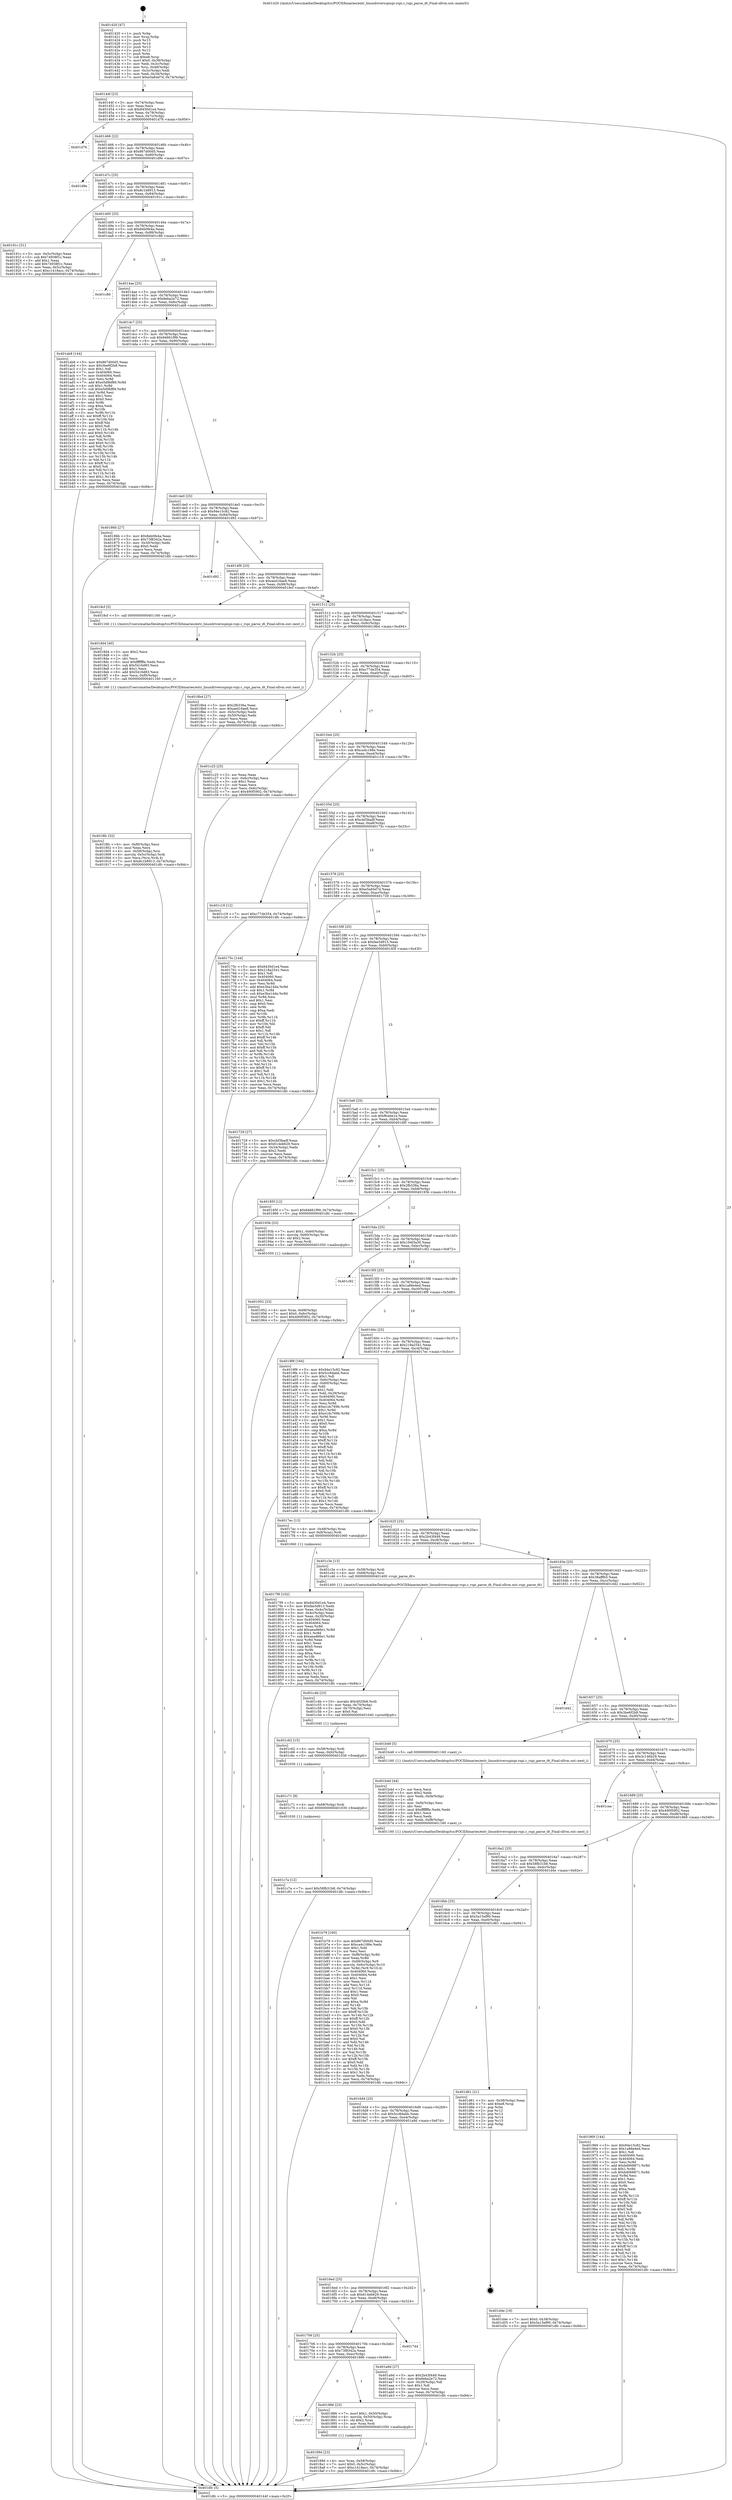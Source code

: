 digraph "0x401420" {
  label = "0x401420 (/mnt/c/Users/mathe/Desktop/tcc/POCII/binaries/extr_linuxdriversspispi-rspi.c_rspi_parse_dt_Final-ollvm.out::main(0))"
  labelloc = "t"
  node[shape=record]

  Entry [label="",width=0.3,height=0.3,shape=circle,fillcolor=black,style=filled]
  "0x40144f" [label="{
     0x40144f [23]\l
     | [instrs]\l
     &nbsp;&nbsp;0x40144f \<+3\>: mov -0x74(%rbp),%eax\l
     &nbsp;&nbsp;0x401452 \<+2\>: mov %eax,%ecx\l
     &nbsp;&nbsp;0x401454 \<+6\>: sub $0x8430d1e4,%ecx\l
     &nbsp;&nbsp;0x40145a \<+3\>: mov %eax,-0x78(%rbp)\l
     &nbsp;&nbsp;0x40145d \<+3\>: mov %ecx,-0x7c(%rbp)\l
     &nbsp;&nbsp;0x401460 \<+6\>: je 0000000000401d76 \<main+0x956\>\l
  }"]
  "0x401d76" [label="{
     0x401d76\l
  }", style=dashed]
  "0x401466" [label="{
     0x401466 [22]\l
     | [instrs]\l
     &nbsp;&nbsp;0x401466 \<+5\>: jmp 000000000040146b \<main+0x4b\>\l
     &nbsp;&nbsp;0x40146b \<+3\>: mov -0x78(%rbp),%eax\l
     &nbsp;&nbsp;0x40146e \<+5\>: sub $0x867d00d5,%eax\l
     &nbsp;&nbsp;0x401473 \<+3\>: mov %eax,-0x80(%rbp)\l
     &nbsp;&nbsp;0x401476 \<+6\>: je 0000000000401d9e \<main+0x97e\>\l
  }"]
  Exit [label="",width=0.3,height=0.3,shape=circle,fillcolor=black,style=filled,peripheries=2]
  "0x401d9e" [label="{
     0x401d9e\l
  }", style=dashed]
  "0x40147c" [label="{
     0x40147c [25]\l
     | [instrs]\l
     &nbsp;&nbsp;0x40147c \<+5\>: jmp 0000000000401481 \<main+0x61\>\l
     &nbsp;&nbsp;0x401481 \<+3\>: mov -0x78(%rbp),%eax\l
     &nbsp;&nbsp;0x401484 \<+5\>: sub $0x8c1b8913,%eax\l
     &nbsp;&nbsp;0x401489 \<+6\>: mov %eax,-0x84(%rbp)\l
     &nbsp;&nbsp;0x40148f \<+6\>: je 000000000040191c \<main+0x4fc\>\l
  }"]
  "0x401c7a" [label="{
     0x401c7a [12]\l
     | [instrs]\l
     &nbsp;&nbsp;0x401c7a \<+7\>: movl $0x58fb31b8,-0x74(%rbp)\l
     &nbsp;&nbsp;0x401c81 \<+5\>: jmp 0000000000401dfc \<main+0x9dc\>\l
  }"]
  "0x40191c" [label="{
     0x40191c [31]\l
     | [instrs]\l
     &nbsp;&nbsp;0x40191c \<+3\>: mov -0x5c(%rbp),%eax\l
     &nbsp;&nbsp;0x40191f \<+5\>: sub $0x74938f1c,%eax\l
     &nbsp;&nbsp;0x401924 \<+3\>: add $0x1,%eax\l
     &nbsp;&nbsp;0x401927 \<+5\>: add $0x74938f1c,%eax\l
     &nbsp;&nbsp;0x40192c \<+3\>: mov %eax,-0x5c(%rbp)\l
     &nbsp;&nbsp;0x40192f \<+7\>: movl $0xc1418acc,-0x74(%rbp)\l
     &nbsp;&nbsp;0x401936 \<+5\>: jmp 0000000000401dfc \<main+0x9dc\>\l
  }"]
  "0x401495" [label="{
     0x401495 [25]\l
     | [instrs]\l
     &nbsp;&nbsp;0x401495 \<+5\>: jmp 000000000040149a \<main+0x7a\>\l
     &nbsp;&nbsp;0x40149a \<+3\>: mov -0x78(%rbp),%eax\l
     &nbsp;&nbsp;0x40149d \<+5\>: sub $0x8eb0fe4a,%eax\l
     &nbsp;&nbsp;0x4014a2 \<+6\>: mov %eax,-0x88(%rbp)\l
     &nbsp;&nbsp;0x4014a8 \<+6\>: je 0000000000401c86 \<main+0x866\>\l
  }"]
  "0x401c71" [label="{
     0x401c71 [9]\l
     | [instrs]\l
     &nbsp;&nbsp;0x401c71 \<+4\>: mov -0x68(%rbp),%rdi\l
     &nbsp;&nbsp;0x401c75 \<+5\>: call 0000000000401030 \<free@plt\>\l
     | [calls]\l
     &nbsp;&nbsp;0x401030 \{1\} (unknown)\l
  }"]
  "0x401c86" [label="{
     0x401c86\l
  }", style=dashed]
  "0x4014ae" [label="{
     0x4014ae [25]\l
     | [instrs]\l
     &nbsp;&nbsp;0x4014ae \<+5\>: jmp 00000000004014b3 \<main+0x93\>\l
     &nbsp;&nbsp;0x4014b3 \<+3\>: mov -0x78(%rbp),%eax\l
     &nbsp;&nbsp;0x4014b6 \<+5\>: sub $0x8eba2e72,%eax\l
     &nbsp;&nbsp;0x4014bb \<+6\>: mov %eax,-0x8c(%rbp)\l
     &nbsp;&nbsp;0x4014c1 \<+6\>: je 0000000000401ab8 \<main+0x698\>\l
  }"]
  "0x401c62" [label="{
     0x401c62 [15]\l
     | [instrs]\l
     &nbsp;&nbsp;0x401c62 \<+4\>: mov -0x58(%rbp),%rdi\l
     &nbsp;&nbsp;0x401c66 \<+6\>: mov %eax,-0xfc(%rbp)\l
     &nbsp;&nbsp;0x401c6c \<+5\>: call 0000000000401030 \<free@plt\>\l
     | [calls]\l
     &nbsp;&nbsp;0x401030 \{1\} (unknown)\l
  }"]
  "0x401ab8" [label="{
     0x401ab8 [144]\l
     | [instrs]\l
     &nbsp;&nbsp;0x401ab8 \<+5\>: mov $0x867d00d5,%eax\l
     &nbsp;&nbsp;0x401abd \<+5\>: mov $0x3be6f2b8,%ecx\l
     &nbsp;&nbsp;0x401ac2 \<+2\>: mov $0x1,%dl\l
     &nbsp;&nbsp;0x401ac4 \<+7\>: mov 0x404060,%esi\l
     &nbsp;&nbsp;0x401acb \<+7\>: mov 0x404064,%edi\l
     &nbsp;&nbsp;0x401ad2 \<+3\>: mov %esi,%r8d\l
     &nbsp;&nbsp;0x401ad5 \<+7\>: add $0xe5d9bf89,%r8d\l
     &nbsp;&nbsp;0x401adc \<+4\>: sub $0x1,%r8d\l
     &nbsp;&nbsp;0x401ae0 \<+7\>: sub $0xe5d9bf89,%r8d\l
     &nbsp;&nbsp;0x401ae7 \<+4\>: imul %r8d,%esi\l
     &nbsp;&nbsp;0x401aeb \<+3\>: and $0x1,%esi\l
     &nbsp;&nbsp;0x401aee \<+3\>: cmp $0x0,%esi\l
     &nbsp;&nbsp;0x401af1 \<+4\>: sete %r9b\l
     &nbsp;&nbsp;0x401af5 \<+3\>: cmp $0xa,%edi\l
     &nbsp;&nbsp;0x401af8 \<+4\>: setl %r10b\l
     &nbsp;&nbsp;0x401afc \<+3\>: mov %r9b,%r11b\l
     &nbsp;&nbsp;0x401aff \<+4\>: xor $0xff,%r11b\l
     &nbsp;&nbsp;0x401b03 \<+3\>: mov %r10b,%bl\l
     &nbsp;&nbsp;0x401b06 \<+3\>: xor $0xff,%bl\l
     &nbsp;&nbsp;0x401b09 \<+3\>: xor $0x0,%dl\l
     &nbsp;&nbsp;0x401b0c \<+3\>: mov %r11b,%r14b\l
     &nbsp;&nbsp;0x401b0f \<+4\>: and $0x0,%r14b\l
     &nbsp;&nbsp;0x401b13 \<+3\>: and %dl,%r9b\l
     &nbsp;&nbsp;0x401b16 \<+3\>: mov %bl,%r15b\l
     &nbsp;&nbsp;0x401b19 \<+4\>: and $0x0,%r15b\l
     &nbsp;&nbsp;0x401b1d \<+3\>: and %dl,%r10b\l
     &nbsp;&nbsp;0x401b20 \<+3\>: or %r9b,%r14b\l
     &nbsp;&nbsp;0x401b23 \<+3\>: or %r10b,%r15b\l
     &nbsp;&nbsp;0x401b26 \<+3\>: xor %r15b,%r14b\l
     &nbsp;&nbsp;0x401b29 \<+3\>: or %bl,%r11b\l
     &nbsp;&nbsp;0x401b2c \<+4\>: xor $0xff,%r11b\l
     &nbsp;&nbsp;0x401b30 \<+3\>: or $0x0,%dl\l
     &nbsp;&nbsp;0x401b33 \<+3\>: and %dl,%r11b\l
     &nbsp;&nbsp;0x401b36 \<+3\>: or %r11b,%r14b\l
     &nbsp;&nbsp;0x401b39 \<+4\>: test $0x1,%r14b\l
     &nbsp;&nbsp;0x401b3d \<+3\>: cmovne %ecx,%eax\l
     &nbsp;&nbsp;0x401b40 \<+3\>: mov %eax,-0x74(%rbp)\l
     &nbsp;&nbsp;0x401b43 \<+5\>: jmp 0000000000401dfc \<main+0x9dc\>\l
  }"]
  "0x4014c7" [label="{
     0x4014c7 [25]\l
     | [instrs]\l
     &nbsp;&nbsp;0x4014c7 \<+5\>: jmp 00000000004014cc \<main+0xac\>\l
     &nbsp;&nbsp;0x4014cc \<+3\>: mov -0x78(%rbp),%eax\l
     &nbsp;&nbsp;0x4014cf \<+5\>: sub $0x94661f99,%eax\l
     &nbsp;&nbsp;0x4014d4 \<+6\>: mov %eax,-0x90(%rbp)\l
     &nbsp;&nbsp;0x4014da \<+6\>: je 000000000040186b \<main+0x44b\>\l
  }"]
  "0x401c4b" [label="{
     0x401c4b [23]\l
     | [instrs]\l
     &nbsp;&nbsp;0x401c4b \<+10\>: movabs $0x4020b6,%rdi\l
     &nbsp;&nbsp;0x401c55 \<+3\>: mov %eax,-0x70(%rbp)\l
     &nbsp;&nbsp;0x401c58 \<+3\>: mov -0x70(%rbp),%esi\l
     &nbsp;&nbsp;0x401c5b \<+2\>: mov $0x0,%al\l
     &nbsp;&nbsp;0x401c5d \<+5\>: call 0000000000401040 \<printf@plt\>\l
     | [calls]\l
     &nbsp;&nbsp;0x401040 \{1\} (unknown)\l
  }"]
  "0x40186b" [label="{
     0x40186b [27]\l
     | [instrs]\l
     &nbsp;&nbsp;0x40186b \<+5\>: mov $0x8eb0fe4a,%eax\l
     &nbsp;&nbsp;0x401870 \<+5\>: mov $0x73f8342a,%ecx\l
     &nbsp;&nbsp;0x401875 \<+3\>: mov -0x30(%rbp),%edx\l
     &nbsp;&nbsp;0x401878 \<+3\>: cmp $0x0,%edx\l
     &nbsp;&nbsp;0x40187b \<+3\>: cmove %ecx,%eax\l
     &nbsp;&nbsp;0x40187e \<+3\>: mov %eax,-0x74(%rbp)\l
     &nbsp;&nbsp;0x401881 \<+5\>: jmp 0000000000401dfc \<main+0x9dc\>\l
  }"]
  "0x4014e0" [label="{
     0x4014e0 [25]\l
     | [instrs]\l
     &nbsp;&nbsp;0x4014e0 \<+5\>: jmp 00000000004014e5 \<main+0xc5\>\l
     &nbsp;&nbsp;0x4014e5 \<+3\>: mov -0x78(%rbp),%eax\l
     &nbsp;&nbsp;0x4014e8 \<+5\>: sub $0x94e15c82,%eax\l
     &nbsp;&nbsp;0x4014ed \<+6\>: mov %eax,-0x94(%rbp)\l
     &nbsp;&nbsp;0x4014f3 \<+6\>: je 0000000000401d92 \<main+0x972\>\l
  }"]
  "0x401b79" [label="{
     0x401b79 [160]\l
     | [instrs]\l
     &nbsp;&nbsp;0x401b79 \<+5\>: mov $0x867d00d5,%ecx\l
     &nbsp;&nbsp;0x401b7e \<+5\>: mov $0xca4c188e,%edx\l
     &nbsp;&nbsp;0x401b83 \<+3\>: mov $0x1,%dil\l
     &nbsp;&nbsp;0x401b86 \<+2\>: xor %esi,%esi\l
     &nbsp;&nbsp;0x401b88 \<+7\>: mov -0xf8(%rbp),%r8d\l
     &nbsp;&nbsp;0x401b8f \<+4\>: imul %eax,%r8d\l
     &nbsp;&nbsp;0x401b93 \<+4\>: mov -0x68(%rbp),%r9\l
     &nbsp;&nbsp;0x401b97 \<+4\>: movslq -0x6c(%rbp),%r10\l
     &nbsp;&nbsp;0x401b9b \<+4\>: mov %r8d,(%r9,%r10,4)\l
     &nbsp;&nbsp;0x401b9f \<+7\>: mov 0x404060,%eax\l
     &nbsp;&nbsp;0x401ba6 \<+8\>: mov 0x404064,%r8d\l
     &nbsp;&nbsp;0x401bae \<+3\>: sub $0x1,%esi\l
     &nbsp;&nbsp;0x401bb1 \<+3\>: mov %eax,%r11d\l
     &nbsp;&nbsp;0x401bb4 \<+3\>: add %esi,%r11d\l
     &nbsp;&nbsp;0x401bb7 \<+4\>: imul %r11d,%eax\l
     &nbsp;&nbsp;0x401bbb \<+3\>: and $0x1,%eax\l
     &nbsp;&nbsp;0x401bbe \<+3\>: cmp $0x0,%eax\l
     &nbsp;&nbsp;0x401bc1 \<+3\>: sete %bl\l
     &nbsp;&nbsp;0x401bc4 \<+4\>: cmp $0xa,%r8d\l
     &nbsp;&nbsp;0x401bc8 \<+4\>: setl %r14b\l
     &nbsp;&nbsp;0x401bcc \<+3\>: mov %bl,%r15b\l
     &nbsp;&nbsp;0x401bcf \<+4\>: xor $0xff,%r15b\l
     &nbsp;&nbsp;0x401bd3 \<+3\>: mov %r14b,%r12b\l
     &nbsp;&nbsp;0x401bd6 \<+4\>: xor $0xff,%r12b\l
     &nbsp;&nbsp;0x401bda \<+4\>: xor $0x0,%dil\l
     &nbsp;&nbsp;0x401bde \<+3\>: mov %r15b,%r13b\l
     &nbsp;&nbsp;0x401be1 \<+4\>: and $0x0,%r13b\l
     &nbsp;&nbsp;0x401be5 \<+3\>: and %dil,%bl\l
     &nbsp;&nbsp;0x401be8 \<+3\>: mov %r12b,%al\l
     &nbsp;&nbsp;0x401beb \<+2\>: and $0x0,%al\l
     &nbsp;&nbsp;0x401bed \<+3\>: and %dil,%r14b\l
     &nbsp;&nbsp;0x401bf0 \<+3\>: or %bl,%r13b\l
     &nbsp;&nbsp;0x401bf3 \<+3\>: or %r14b,%al\l
     &nbsp;&nbsp;0x401bf6 \<+3\>: xor %al,%r13b\l
     &nbsp;&nbsp;0x401bf9 \<+3\>: or %r12b,%r15b\l
     &nbsp;&nbsp;0x401bfc \<+4\>: xor $0xff,%r15b\l
     &nbsp;&nbsp;0x401c00 \<+4\>: or $0x0,%dil\l
     &nbsp;&nbsp;0x401c04 \<+3\>: and %dil,%r15b\l
     &nbsp;&nbsp;0x401c07 \<+3\>: or %r15b,%r13b\l
     &nbsp;&nbsp;0x401c0a \<+4\>: test $0x1,%r13b\l
     &nbsp;&nbsp;0x401c0e \<+3\>: cmovne %edx,%ecx\l
     &nbsp;&nbsp;0x401c11 \<+3\>: mov %ecx,-0x74(%rbp)\l
     &nbsp;&nbsp;0x401c14 \<+5\>: jmp 0000000000401dfc \<main+0x9dc\>\l
  }"]
  "0x401d92" [label="{
     0x401d92\l
  }", style=dashed]
  "0x4014f9" [label="{
     0x4014f9 [25]\l
     | [instrs]\l
     &nbsp;&nbsp;0x4014f9 \<+5\>: jmp 00000000004014fe \<main+0xde\>\l
     &nbsp;&nbsp;0x4014fe \<+3\>: mov -0x78(%rbp),%eax\l
     &nbsp;&nbsp;0x401501 \<+5\>: sub $0xaed16ae8,%eax\l
     &nbsp;&nbsp;0x401506 \<+6\>: mov %eax,-0x98(%rbp)\l
     &nbsp;&nbsp;0x40150c \<+6\>: je 00000000004018cf \<main+0x4af\>\l
  }"]
  "0x401b4d" [label="{
     0x401b4d [44]\l
     | [instrs]\l
     &nbsp;&nbsp;0x401b4d \<+2\>: xor %ecx,%ecx\l
     &nbsp;&nbsp;0x401b4f \<+5\>: mov $0x2,%edx\l
     &nbsp;&nbsp;0x401b54 \<+6\>: mov %edx,-0xf4(%rbp)\l
     &nbsp;&nbsp;0x401b5a \<+1\>: cltd\l
     &nbsp;&nbsp;0x401b5b \<+6\>: mov -0xf4(%rbp),%esi\l
     &nbsp;&nbsp;0x401b61 \<+2\>: idiv %esi\l
     &nbsp;&nbsp;0x401b63 \<+6\>: imul $0xfffffffe,%edx,%edx\l
     &nbsp;&nbsp;0x401b69 \<+3\>: sub $0x1,%ecx\l
     &nbsp;&nbsp;0x401b6c \<+2\>: sub %ecx,%edx\l
     &nbsp;&nbsp;0x401b6e \<+6\>: mov %edx,-0xf8(%rbp)\l
     &nbsp;&nbsp;0x401b74 \<+5\>: call 0000000000401160 \<next_i\>\l
     | [calls]\l
     &nbsp;&nbsp;0x401160 \{1\} (/mnt/c/Users/mathe/Desktop/tcc/POCII/binaries/extr_linuxdriversspispi-rspi.c_rspi_parse_dt_Final-ollvm.out::next_i)\l
  }"]
  "0x4018cf" [label="{
     0x4018cf [5]\l
     | [instrs]\l
     &nbsp;&nbsp;0x4018cf \<+5\>: call 0000000000401160 \<next_i\>\l
     | [calls]\l
     &nbsp;&nbsp;0x401160 \{1\} (/mnt/c/Users/mathe/Desktop/tcc/POCII/binaries/extr_linuxdriversspispi-rspi.c_rspi_parse_dt_Final-ollvm.out::next_i)\l
  }"]
  "0x401512" [label="{
     0x401512 [25]\l
     | [instrs]\l
     &nbsp;&nbsp;0x401512 \<+5\>: jmp 0000000000401517 \<main+0xf7\>\l
     &nbsp;&nbsp;0x401517 \<+3\>: mov -0x78(%rbp),%eax\l
     &nbsp;&nbsp;0x40151a \<+5\>: sub $0xc1418acc,%eax\l
     &nbsp;&nbsp;0x40151f \<+6\>: mov %eax,-0x9c(%rbp)\l
     &nbsp;&nbsp;0x401525 \<+6\>: je 00000000004018b4 \<main+0x494\>\l
  }"]
  "0x401952" [label="{
     0x401952 [23]\l
     | [instrs]\l
     &nbsp;&nbsp;0x401952 \<+4\>: mov %rax,-0x68(%rbp)\l
     &nbsp;&nbsp;0x401956 \<+7\>: movl $0x0,-0x6c(%rbp)\l
     &nbsp;&nbsp;0x40195d \<+7\>: movl $0x490f5902,-0x74(%rbp)\l
     &nbsp;&nbsp;0x401964 \<+5\>: jmp 0000000000401dfc \<main+0x9dc\>\l
  }"]
  "0x4018b4" [label="{
     0x4018b4 [27]\l
     | [instrs]\l
     &nbsp;&nbsp;0x4018b4 \<+5\>: mov $0x2fb336a,%eax\l
     &nbsp;&nbsp;0x4018b9 \<+5\>: mov $0xaed16ae8,%ecx\l
     &nbsp;&nbsp;0x4018be \<+3\>: mov -0x5c(%rbp),%edx\l
     &nbsp;&nbsp;0x4018c1 \<+3\>: cmp -0x50(%rbp),%edx\l
     &nbsp;&nbsp;0x4018c4 \<+3\>: cmovl %ecx,%eax\l
     &nbsp;&nbsp;0x4018c7 \<+3\>: mov %eax,-0x74(%rbp)\l
     &nbsp;&nbsp;0x4018ca \<+5\>: jmp 0000000000401dfc \<main+0x9dc\>\l
  }"]
  "0x40152b" [label="{
     0x40152b [25]\l
     | [instrs]\l
     &nbsp;&nbsp;0x40152b \<+5\>: jmp 0000000000401530 \<main+0x110\>\l
     &nbsp;&nbsp;0x401530 \<+3\>: mov -0x78(%rbp),%eax\l
     &nbsp;&nbsp;0x401533 \<+5\>: sub $0xc77de354,%eax\l
     &nbsp;&nbsp;0x401538 \<+6\>: mov %eax,-0xa0(%rbp)\l
     &nbsp;&nbsp;0x40153e \<+6\>: je 0000000000401c25 \<main+0x805\>\l
  }"]
  "0x4018fc" [label="{
     0x4018fc [32]\l
     | [instrs]\l
     &nbsp;&nbsp;0x4018fc \<+6\>: mov -0xf0(%rbp),%ecx\l
     &nbsp;&nbsp;0x401902 \<+3\>: imul %eax,%ecx\l
     &nbsp;&nbsp;0x401905 \<+4\>: mov -0x58(%rbp),%rsi\l
     &nbsp;&nbsp;0x401909 \<+4\>: movslq -0x5c(%rbp),%rdi\l
     &nbsp;&nbsp;0x40190d \<+3\>: mov %ecx,(%rsi,%rdi,4)\l
     &nbsp;&nbsp;0x401910 \<+7\>: movl $0x8c1b8913,-0x74(%rbp)\l
     &nbsp;&nbsp;0x401917 \<+5\>: jmp 0000000000401dfc \<main+0x9dc\>\l
  }"]
  "0x401c25" [label="{
     0x401c25 [25]\l
     | [instrs]\l
     &nbsp;&nbsp;0x401c25 \<+2\>: xor %eax,%eax\l
     &nbsp;&nbsp;0x401c27 \<+3\>: mov -0x6c(%rbp),%ecx\l
     &nbsp;&nbsp;0x401c2a \<+3\>: sub $0x1,%eax\l
     &nbsp;&nbsp;0x401c2d \<+2\>: sub %eax,%ecx\l
     &nbsp;&nbsp;0x401c2f \<+3\>: mov %ecx,-0x6c(%rbp)\l
     &nbsp;&nbsp;0x401c32 \<+7\>: movl $0x490f5902,-0x74(%rbp)\l
     &nbsp;&nbsp;0x401c39 \<+5\>: jmp 0000000000401dfc \<main+0x9dc\>\l
  }"]
  "0x401544" [label="{
     0x401544 [25]\l
     | [instrs]\l
     &nbsp;&nbsp;0x401544 \<+5\>: jmp 0000000000401549 \<main+0x129\>\l
     &nbsp;&nbsp;0x401549 \<+3\>: mov -0x78(%rbp),%eax\l
     &nbsp;&nbsp;0x40154c \<+5\>: sub $0xca4c188e,%eax\l
     &nbsp;&nbsp;0x401551 \<+6\>: mov %eax,-0xa4(%rbp)\l
     &nbsp;&nbsp;0x401557 \<+6\>: je 0000000000401c19 \<main+0x7f9\>\l
  }"]
  "0x4018d4" [label="{
     0x4018d4 [40]\l
     | [instrs]\l
     &nbsp;&nbsp;0x4018d4 \<+5\>: mov $0x2,%ecx\l
     &nbsp;&nbsp;0x4018d9 \<+1\>: cltd\l
     &nbsp;&nbsp;0x4018da \<+2\>: idiv %ecx\l
     &nbsp;&nbsp;0x4018dc \<+6\>: imul $0xfffffffe,%edx,%ecx\l
     &nbsp;&nbsp;0x4018e2 \<+6\>: sub $0x5416d83,%ecx\l
     &nbsp;&nbsp;0x4018e8 \<+3\>: add $0x1,%ecx\l
     &nbsp;&nbsp;0x4018eb \<+6\>: add $0x5416d83,%ecx\l
     &nbsp;&nbsp;0x4018f1 \<+6\>: mov %ecx,-0xf0(%rbp)\l
     &nbsp;&nbsp;0x4018f7 \<+5\>: call 0000000000401160 \<next_i\>\l
     | [calls]\l
     &nbsp;&nbsp;0x401160 \{1\} (/mnt/c/Users/mathe/Desktop/tcc/POCII/binaries/extr_linuxdriversspispi-rspi.c_rspi_parse_dt_Final-ollvm.out::next_i)\l
  }"]
  "0x401c19" [label="{
     0x401c19 [12]\l
     | [instrs]\l
     &nbsp;&nbsp;0x401c19 \<+7\>: movl $0xc77de354,-0x74(%rbp)\l
     &nbsp;&nbsp;0x401c20 \<+5\>: jmp 0000000000401dfc \<main+0x9dc\>\l
  }"]
  "0x40155d" [label="{
     0x40155d [25]\l
     | [instrs]\l
     &nbsp;&nbsp;0x40155d \<+5\>: jmp 0000000000401562 \<main+0x142\>\l
     &nbsp;&nbsp;0x401562 \<+3\>: mov -0x78(%rbp),%eax\l
     &nbsp;&nbsp;0x401565 \<+5\>: sub $0xcbf3badf,%eax\l
     &nbsp;&nbsp;0x40156a \<+6\>: mov %eax,-0xa8(%rbp)\l
     &nbsp;&nbsp;0x401570 \<+6\>: je 000000000040175c \<main+0x33c\>\l
  }"]
  "0x40189d" [label="{
     0x40189d [23]\l
     | [instrs]\l
     &nbsp;&nbsp;0x40189d \<+4\>: mov %rax,-0x58(%rbp)\l
     &nbsp;&nbsp;0x4018a1 \<+7\>: movl $0x0,-0x5c(%rbp)\l
     &nbsp;&nbsp;0x4018a8 \<+7\>: movl $0xc1418acc,-0x74(%rbp)\l
     &nbsp;&nbsp;0x4018af \<+5\>: jmp 0000000000401dfc \<main+0x9dc\>\l
  }"]
  "0x40175c" [label="{
     0x40175c [144]\l
     | [instrs]\l
     &nbsp;&nbsp;0x40175c \<+5\>: mov $0x8430d1e4,%eax\l
     &nbsp;&nbsp;0x401761 \<+5\>: mov $0x218a2541,%ecx\l
     &nbsp;&nbsp;0x401766 \<+2\>: mov $0x1,%dl\l
     &nbsp;&nbsp;0x401768 \<+7\>: mov 0x404060,%esi\l
     &nbsp;&nbsp;0x40176f \<+7\>: mov 0x404064,%edi\l
     &nbsp;&nbsp;0x401776 \<+3\>: mov %esi,%r8d\l
     &nbsp;&nbsp;0x401779 \<+7\>: add $0xe3ba14da,%r8d\l
     &nbsp;&nbsp;0x401780 \<+4\>: sub $0x1,%r8d\l
     &nbsp;&nbsp;0x401784 \<+7\>: sub $0xe3ba14da,%r8d\l
     &nbsp;&nbsp;0x40178b \<+4\>: imul %r8d,%esi\l
     &nbsp;&nbsp;0x40178f \<+3\>: and $0x1,%esi\l
     &nbsp;&nbsp;0x401792 \<+3\>: cmp $0x0,%esi\l
     &nbsp;&nbsp;0x401795 \<+4\>: sete %r9b\l
     &nbsp;&nbsp;0x401799 \<+3\>: cmp $0xa,%edi\l
     &nbsp;&nbsp;0x40179c \<+4\>: setl %r10b\l
     &nbsp;&nbsp;0x4017a0 \<+3\>: mov %r9b,%r11b\l
     &nbsp;&nbsp;0x4017a3 \<+4\>: xor $0xff,%r11b\l
     &nbsp;&nbsp;0x4017a7 \<+3\>: mov %r10b,%bl\l
     &nbsp;&nbsp;0x4017aa \<+3\>: xor $0xff,%bl\l
     &nbsp;&nbsp;0x4017ad \<+3\>: xor $0x1,%dl\l
     &nbsp;&nbsp;0x4017b0 \<+3\>: mov %r11b,%r14b\l
     &nbsp;&nbsp;0x4017b3 \<+4\>: and $0xff,%r14b\l
     &nbsp;&nbsp;0x4017b7 \<+3\>: and %dl,%r9b\l
     &nbsp;&nbsp;0x4017ba \<+3\>: mov %bl,%r15b\l
     &nbsp;&nbsp;0x4017bd \<+4\>: and $0xff,%r15b\l
     &nbsp;&nbsp;0x4017c1 \<+3\>: and %dl,%r10b\l
     &nbsp;&nbsp;0x4017c4 \<+3\>: or %r9b,%r14b\l
     &nbsp;&nbsp;0x4017c7 \<+3\>: or %r10b,%r15b\l
     &nbsp;&nbsp;0x4017ca \<+3\>: xor %r15b,%r14b\l
     &nbsp;&nbsp;0x4017cd \<+3\>: or %bl,%r11b\l
     &nbsp;&nbsp;0x4017d0 \<+4\>: xor $0xff,%r11b\l
     &nbsp;&nbsp;0x4017d4 \<+3\>: or $0x1,%dl\l
     &nbsp;&nbsp;0x4017d7 \<+3\>: and %dl,%r11b\l
     &nbsp;&nbsp;0x4017da \<+3\>: or %r11b,%r14b\l
     &nbsp;&nbsp;0x4017dd \<+4\>: test $0x1,%r14b\l
     &nbsp;&nbsp;0x4017e1 \<+3\>: cmovne %ecx,%eax\l
     &nbsp;&nbsp;0x4017e4 \<+3\>: mov %eax,-0x74(%rbp)\l
     &nbsp;&nbsp;0x4017e7 \<+5\>: jmp 0000000000401dfc \<main+0x9dc\>\l
  }"]
  "0x401576" [label="{
     0x401576 [25]\l
     | [instrs]\l
     &nbsp;&nbsp;0x401576 \<+5\>: jmp 000000000040157b \<main+0x15b\>\l
     &nbsp;&nbsp;0x40157b \<+3\>: mov -0x78(%rbp),%eax\l
     &nbsp;&nbsp;0x40157e \<+5\>: sub $0xe5a84d7d,%eax\l
     &nbsp;&nbsp;0x401583 \<+6\>: mov %eax,-0xac(%rbp)\l
     &nbsp;&nbsp;0x401589 \<+6\>: je 0000000000401729 \<main+0x309\>\l
  }"]
  "0x40171f" [label="{
     0x40171f\l
  }", style=dashed]
  "0x401729" [label="{
     0x401729 [27]\l
     | [instrs]\l
     &nbsp;&nbsp;0x401729 \<+5\>: mov $0xcbf3badf,%eax\l
     &nbsp;&nbsp;0x40172e \<+5\>: mov $0x614eb629,%ecx\l
     &nbsp;&nbsp;0x401733 \<+3\>: mov -0x34(%rbp),%edx\l
     &nbsp;&nbsp;0x401736 \<+3\>: cmp $0x2,%edx\l
     &nbsp;&nbsp;0x401739 \<+3\>: cmovne %ecx,%eax\l
     &nbsp;&nbsp;0x40173c \<+3\>: mov %eax,-0x74(%rbp)\l
     &nbsp;&nbsp;0x40173f \<+5\>: jmp 0000000000401dfc \<main+0x9dc\>\l
  }"]
  "0x40158f" [label="{
     0x40158f [25]\l
     | [instrs]\l
     &nbsp;&nbsp;0x40158f \<+5\>: jmp 0000000000401594 \<main+0x174\>\l
     &nbsp;&nbsp;0x401594 \<+3\>: mov -0x78(%rbp),%eax\l
     &nbsp;&nbsp;0x401597 \<+5\>: sub $0xfae3d913,%eax\l
     &nbsp;&nbsp;0x40159c \<+6\>: mov %eax,-0xb0(%rbp)\l
     &nbsp;&nbsp;0x4015a2 \<+6\>: je 000000000040185f \<main+0x43f\>\l
  }"]
  "0x401dfc" [label="{
     0x401dfc [5]\l
     | [instrs]\l
     &nbsp;&nbsp;0x401dfc \<+5\>: jmp 000000000040144f \<main+0x2f\>\l
  }"]
  "0x401420" [label="{
     0x401420 [47]\l
     | [instrs]\l
     &nbsp;&nbsp;0x401420 \<+1\>: push %rbp\l
     &nbsp;&nbsp;0x401421 \<+3\>: mov %rsp,%rbp\l
     &nbsp;&nbsp;0x401424 \<+2\>: push %r15\l
     &nbsp;&nbsp;0x401426 \<+2\>: push %r14\l
     &nbsp;&nbsp;0x401428 \<+2\>: push %r13\l
     &nbsp;&nbsp;0x40142a \<+2\>: push %r12\l
     &nbsp;&nbsp;0x40142c \<+1\>: push %rbx\l
     &nbsp;&nbsp;0x40142d \<+7\>: sub $0xe8,%rsp\l
     &nbsp;&nbsp;0x401434 \<+7\>: movl $0x0,-0x38(%rbp)\l
     &nbsp;&nbsp;0x40143b \<+3\>: mov %edi,-0x3c(%rbp)\l
     &nbsp;&nbsp;0x40143e \<+4\>: mov %rsi,-0x48(%rbp)\l
     &nbsp;&nbsp;0x401442 \<+3\>: mov -0x3c(%rbp),%edi\l
     &nbsp;&nbsp;0x401445 \<+3\>: mov %edi,-0x34(%rbp)\l
     &nbsp;&nbsp;0x401448 \<+7\>: movl $0xe5a84d7d,-0x74(%rbp)\l
  }"]
  "0x401886" [label="{
     0x401886 [23]\l
     | [instrs]\l
     &nbsp;&nbsp;0x401886 \<+7\>: movl $0x1,-0x50(%rbp)\l
     &nbsp;&nbsp;0x40188d \<+4\>: movslq -0x50(%rbp),%rax\l
     &nbsp;&nbsp;0x401891 \<+4\>: shl $0x2,%rax\l
     &nbsp;&nbsp;0x401895 \<+3\>: mov %rax,%rdi\l
     &nbsp;&nbsp;0x401898 \<+5\>: call 0000000000401050 \<malloc@plt\>\l
     | [calls]\l
     &nbsp;&nbsp;0x401050 \{1\} (unknown)\l
  }"]
  "0x40185f" [label="{
     0x40185f [12]\l
     | [instrs]\l
     &nbsp;&nbsp;0x40185f \<+7\>: movl $0x94661f99,-0x74(%rbp)\l
     &nbsp;&nbsp;0x401866 \<+5\>: jmp 0000000000401dfc \<main+0x9dc\>\l
  }"]
  "0x4015a8" [label="{
     0x4015a8 [25]\l
     | [instrs]\l
     &nbsp;&nbsp;0x4015a8 \<+5\>: jmp 00000000004015ad \<main+0x18d\>\l
     &nbsp;&nbsp;0x4015ad \<+3\>: mov -0x78(%rbp),%eax\l
     &nbsp;&nbsp;0x4015b0 \<+5\>: sub $0xffcebe1e,%eax\l
     &nbsp;&nbsp;0x4015b5 \<+6\>: mov %eax,-0xb4(%rbp)\l
     &nbsp;&nbsp;0x4015bb \<+6\>: je 0000000000401df0 \<main+0x9d0\>\l
  }"]
  "0x401706" [label="{
     0x401706 [25]\l
     | [instrs]\l
     &nbsp;&nbsp;0x401706 \<+5\>: jmp 000000000040170b \<main+0x2eb\>\l
     &nbsp;&nbsp;0x40170b \<+3\>: mov -0x78(%rbp),%eax\l
     &nbsp;&nbsp;0x40170e \<+5\>: sub $0x73f8342a,%eax\l
     &nbsp;&nbsp;0x401713 \<+6\>: mov %eax,-0xec(%rbp)\l
     &nbsp;&nbsp;0x401719 \<+6\>: je 0000000000401886 \<main+0x466\>\l
  }"]
  "0x401df0" [label="{
     0x401df0\l
  }", style=dashed]
  "0x4015c1" [label="{
     0x4015c1 [25]\l
     | [instrs]\l
     &nbsp;&nbsp;0x4015c1 \<+5\>: jmp 00000000004015c6 \<main+0x1a6\>\l
     &nbsp;&nbsp;0x4015c6 \<+3\>: mov -0x78(%rbp),%eax\l
     &nbsp;&nbsp;0x4015c9 \<+5\>: sub $0x2fb336a,%eax\l
     &nbsp;&nbsp;0x4015ce \<+6\>: mov %eax,-0xb8(%rbp)\l
     &nbsp;&nbsp;0x4015d4 \<+6\>: je 000000000040193b \<main+0x51b\>\l
  }"]
  "0x401744" [label="{
     0x401744\l
  }", style=dashed]
  "0x40193b" [label="{
     0x40193b [23]\l
     | [instrs]\l
     &nbsp;&nbsp;0x40193b \<+7\>: movl $0x1,-0x60(%rbp)\l
     &nbsp;&nbsp;0x401942 \<+4\>: movslq -0x60(%rbp),%rax\l
     &nbsp;&nbsp;0x401946 \<+4\>: shl $0x2,%rax\l
     &nbsp;&nbsp;0x40194a \<+3\>: mov %rax,%rdi\l
     &nbsp;&nbsp;0x40194d \<+5\>: call 0000000000401050 \<malloc@plt\>\l
     | [calls]\l
     &nbsp;&nbsp;0x401050 \{1\} (unknown)\l
  }"]
  "0x4015da" [label="{
     0x4015da [25]\l
     | [instrs]\l
     &nbsp;&nbsp;0x4015da \<+5\>: jmp 00000000004015df \<main+0x1bf\>\l
     &nbsp;&nbsp;0x4015df \<+3\>: mov -0x78(%rbp),%eax\l
     &nbsp;&nbsp;0x4015e2 \<+5\>: sub $0x194f3a30,%eax\l
     &nbsp;&nbsp;0x4015e7 \<+6\>: mov %eax,-0xbc(%rbp)\l
     &nbsp;&nbsp;0x4015ed \<+6\>: je 0000000000401c92 \<main+0x872\>\l
  }"]
  "0x4016ed" [label="{
     0x4016ed [25]\l
     | [instrs]\l
     &nbsp;&nbsp;0x4016ed \<+5\>: jmp 00000000004016f2 \<main+0x2d2\>\l
     &nbsp;&nbsp;0x4016f2 \<+3\>: mov -0x78(%rbp),%eax\l
     &nbsp;&nbsp;0x4016f5 \<+5\>: sub $0x614eb629,%eax\l
     &nbsp;&nbsp;0x4016fa \<+6\>: mov %eax,-0xe8(%rbp)\l
     &nbsp;&nbsp;0x401700 \<+6\>: je 0000000000401744 \<main+0x324\>\l
  }"]
  "0x401c92" [label="{
     0x401c92\l
  }", style=dashed]
  "0x4015f3" [label="{
     0x4015f3 [25]\l
     | [instrs]\l
     &nbsp;&nbsp;0x4015f3 \<+5\>: jmp 00000000004015f8 \<main+0x1d8\>\l
     &nbsp;&nbsp;0x4015f8 \<+3\>: mov -0x78(%rbp),%eax\l
     &nbsp;&nbsp;0x4015fb \<+5\>: sub $0x1a86e4ed,%eax\l
     &nbsp;&nbsp;0x401600 \<+6\>: mov %eax,-0xc0(%rbp)\l
     &nbsp;&nbsp;0x401606 \<+6\>: je 00000000004019f9 \<main+0x5d9\>\l
  }"]
  "0x401a9d" [label="{
     0x401a9d [27]\l
     | [instrs]\l
     &nbsp;&nbsp;0x401a9d \<+5\>: mov $0x2b43f449,%eax\l
     &nbsp;&nbsp;0x401aa2 \<+5\>: mov $0x8eba2e72,%ecx\l
     &nbsp;&nbsp;0x401aa7 \<+3\>: mov -0x29(%rbp),%dl\l
     &nbsp;&nbsp;0x401aaa \<+3\>: test $0x1,%dl\l
     &nbsp;&nbsp;0x401aad \<+3\>: cmovne %ecx,%eax\l
     &nbsp;&nbsp;0x401ab0 \<+3\>: mov %eax,-0x74(%rbp)\l
     &nbsp;&nbsp;0x401ab3 \<+5\>: jmp 0000000000401dfc \<main+0x9dc\>\l
  }"]
  "0x4019f9" [label="{
     0x4019f9 [164]\l
     | [instrs]\l
     &nbsp;&nbsp;0x4019f9 \<+5\>: mov $0x94e15c82,%eax\l
     &nbsp;&nbsp;0x4019fe \<+5\>: mov $0x5cc8dabb,%ecx\l
     &nbsp;&nbsp;0x401a03 \<+2\>: mov $0x1,%dl\l
     &nbsp;&nbsp;0x401a05 \<+3\>: mov -0x6c(%rbp),%esi\l
     &nbsp;&nbsp;0x401a08 \<+3\>: cmp -0x60(%rbp),%esi\l
     &nbsp;&nbsp;0x401a0b \<+4\>: setl %dil\l
     &nbsp;&nbsp;0x401a0f \<+4\>: and $0x1,%dil\l
     &nbsp;&nbsp;0x401a13 \<+4\>: mov %dil,-0x29(%rbp)\l
     &nbsp;&nbsp;0x401a17 \<+7\>: mov 0x404060,%esi\l
     &nbsp;&nbsp;0x401a1e \<+8\>: mov 0x404064,%r8d\l
     &nbsp;&nbsp;0x401a26 \<+3\>: mov %esi,%r9d\l
     &nbsp;&nbsp;0x401a29 \<+7\>: sub $0xe1dc769b,%r9d\l
     &nbsp;&nbsp;0x401a30 \<+4\>: sub $0x1,%r9d\l
     &nbsp;&nbsp;0x401a34 \<+7\>: add $0xe1dc769b,%r9d\l
     &nbsp;&nbsp;0x401a3b \<+4\>: imul %r9d,%esi\l
     &nbsp;&nbsp;0x401a3f \<+3\>: and $0x1,%esi\l
     &nbsp;&nbsp;0x401a42 \<+3\>: cmp $0x0,%esi\l
     &nbsp;&nbsp;0x401a45 \<+4\>: sete %dil\l
     &nbsp;&nbsp;0x401a49 \<+4\>: cmp $0xa,%r8d\l
     &nbsp;&nbsp;0x401a4d \<+4\>: setl %r10b\l
     &nbsp;&nbsp;0x401a51 \<+3\>: mov %dil,%r11b\l
     &nbsp;&nbsp;0x401a54 \<+4\>: xor $0xff,%r11b\l
     &nbsp;&nbsp;0x401a58 \<+3\>: mov %r10b,%bl\l
     &nbsp;&nbsp;0x401a5b \<+3\>: xor $0xff,%bl\l
     &nbsp;&nbsp;0x401a5e \<+3\>: xor $0x0,%dl\l
     &nbsp;&nbsp;0x401a61 \<+3\>: mov %r11b,%r14b\l
     &nbsp;&nbsp;0x401a64 \<+4\>: and $0x0,%r14b\l
     &nbsp;&nbsp;0x401a68 \<+3\>: and %dl,%dil\l
     &nbsp;&nbsp;0x401a6b \<+3\>: mov %bl,%r15b\l
     &nbsp;&nbsp;0x401a6e \<+4\>: and $0x0,%r15b\l
     &nbsp;&nbsp;0x401a72 \<+3\>: and %dl,%r10b\l
     &nbsp;&nbsp;0x401a75 \<+3\>: or %dil,%r14b\l
     &nbsp;&nbsp;0x401a78 \<+3\>: or %r10b,%r15b\l
     &nbsp;&nbsp;0x401a7b \<+3\>: xor %r15b,%r14b\l
     &nbsp;&nbsp;0x401a7e \<+3\>: or %bl,%r11b\l
     &nbsp;&nbsp;0x401a81 \<+4\>: xor $0xff,%r11b\l
     &nbsp;&nbsp;0x401a85 \<+3\>: or $0x0,%dl\l
     &nbsp;&nbsp;0x401a88 \<+3\>: and %dl,%r11b\l
     &nbsp;&nbsp;0x401a8b \<+3\>: or %r11b,%r14b\l
     &nbsp;&nbsp;0x401a8e \<+4\>: test $0x1,%r14b\l
     &nbsp;&nbsp;0x401a92 \<+3\>: cmovne %ecx,%eax\l
     &nbsp;&nbsp;0x401a95 \<+3\>: mov %eax,-0x74(%rbp)\l
     &nbsp;&nbsp;0x401a98 \<+5\>: jmp 0000000000401dfc \<main+0x9dc\>\l
  }"]
  "0x40160c" [label="{
     0x40160c [25]\l
     | [instrs]\l
     &nbsp;&nbsp;0x40160c \<+5\>: jmp 0000000000401611 \<main+0x1f1\>\l
     &nbsp;&nbsp;0x401611 \<+3\>: mov -0x78(%rbp),%eax\l
     &nbsp;&nbsp;0x401614 \<+5\>: sub $0x218a2541,%eax\l
     &nbsp;&nbsp;0x401619 \<+6\>: mov %eax,-0xc4(%rbp)\l
     &nbsp;&nbsp;0x40161f \<+6\>: je 00000000004017ec \<main+0x3cc\>\l
  }"]
  "0x4016d4" [label="{
     0x4016d4 [25]\l
     | [instrs]\l
     &nbsp;&nbsp;0x4016d4 \<+5\>: jmp 00000000004016d9 \<main+0x2b9\>\l
     &nbsp;&nbsp;0x4016d9 \<+3\>: mov -0x78(%rbp),%eax\l
     &nbsp;&nbsp;0x4016dc \<+5\>: sub $0x5cc8dabb,%eax\l
     &nbsp;&nbsp;0x4016e1 \<+6\>: mov %eax,-0xe4(%rbp)\l
     &nbsp;&nbsp;0x4016e7 \<+6\>: je 0000000000401a9d \<main+0x67d\>\l
  }"]
  "0x4017ec" [label="{
     0x4017ec [13]\l
     | [instrs]\l
     &nbsp;&nbsp;0x4017ec \<+4\>: mov -0x48(%rbp),%rax\l
     &nbsp;&nbsp;0x4017f0 \<+4\>: mov 0x8(%rax),%rdi\l
     &nbsp;&nbsp;0x4017f4 \<+5\>: call 0000000000401060 \<atoi@plt\>\l
     | [calls]\l
     &nbsp;&nbsp;0x401060 \{1\} (unknown)\l
  }"]
  "0x401625" [label="{
     0x401625 [25]\l
     | [instrs]\l
     &nbsp;&nbsp;0x401625 \<+5\>: jmp 000000000040162a \<main+0x20a\>\l
     &nbsp;&nbsp;0x40162a \<+3\>: mov -0x78(%rbp),%eax\l
     &nbsp;&nbsp;0x40162d \<+5\>: sub $0x2b43f449,%eax\l
     &nbsp;&nbsp;0x401632 \<+6\>: mov %eax,-0xc8(%rbp)\l
     &nbsp;&nbsp;0x401638 \<+6\>: je 0000000000401c3e \<main+0x81e\>\l
  }"]
  "0x4017f9" [label="{
     0x4017f9 [102]\l
     | [instrs]\l
     &nbsp;&nbsp;0x4017f9 \<+5\>: mov $0x8430d1e4,%ecx\l
     &nbsp;&nbsp;0x4017fe \<+5\>: mov $0xfae3d913,%edx\l
     &nbsp;&nbsp;0x401803 \<+3\>: mov %eax,-0x4c(%rbp)\l
     &nbsp;&nbsp;0x401806 \<+3\>: mov -0x4c(%rbp),%eax\l
     &nbsp;&nbsp;0x401809 \<+3\>: mov %eax,-0x30(%rbp)\l
     &nbsp;&nbsp;0x40180c \<+7\>: mov 0x404060,%eax\l
     &nbsp;&nbsp;0x401813 \<+7\>: mov 0x404064,%esi\l
     &nbsp;&nbsp;0x40181a \<+3\>: mov %eax,%r8d\l
     &nbsp;&nbsp;0x40181d \<+7\>: add $0xaead66e1,%r8d\l
     &nbsp;&nbsp;0x401824 \<+4\>: sub $0x1,%r8d\l
     &nbsp;&nbsp;0x401828 \<+7\>: sub $0xaead66e1,%r8d\l
     &nbsp;&nbsp;0x40182f \<+4\>: imul %r8d,%eax\l
     &nbsp;&nbsp;0x401833 \<+3\>: and $0x1,%eax\l
     &nbsp;&nbsp;0x401836 \<+3\>: cmp $0x0,%eax\l
     &nbsp;&nbsp;0x401839 \<+4\>: sete %r9b\l
     &nbsp;&nbsp;0x40183d \<+3\>: cmp $0xa,%esi\l
     &nbsp;&nbsp;0x401840 \<+4\>: setl %r10b\l
     &nbsp;&nbsp;0x401844 \<+3\>: mov %r9b,%r11b\l
     &nbsp;&nbsp;0x401847 \<+3\>: and %r10b,%r11b\l
     &nbsp;&nbsp;0x40184a \<+3\>: xor %r10b,%r9b\l
     &nbsp;&nbsp;0x40184d \<+3\>: or %r9b,%r11b\l
     &nbsp;&nbsp;0x401850 \<+4\>: test $0x1,%r11b\l
     &nbsp;&nbsp;0x401854 \<+3\>: cmovne %edx,%ecx\l
     &nbsp;&nbsp;0x401857 \<+3\>: mov %ecx,-0x74(%rbp)\l
     &nbsp;&nbsp;0x40185a \<+5\>: jmp 0000000000401dfc \<main+0x9dc\>\l
  }"]
  "0x401d61" [label="{
     0x401d61 [21]\l
     | [instrs]\l
     &nbsp;&nbsp;0x401d61 \<+3\>: mov -0x38(%rbp),%eax\l
     &nbsp;&nbsp;0x401d64 \<+7\>: add $0xe8,%rsp\l
     &nbsp;&nbsp;0x401d6b \<+1\>: pop %rbx\l
     &nbsp;&nbsp;0x401d6c \<+2\>: pop %r12\l
     &nbsp;&nbsp;0x401d6e \<+2\>: pop %r13\l
     &nbsp;&nbsp;0x401d70 \<+2\>: pop %r14\l
     &nbsp;&nbsp;0x401d72 \<+2\>: pop %r15\l
     &nbsp;&nbsp;0x401d74 \<+1\>: pop %rbp\l
     &nbsp;&nbsp;0x401d75 \<+1\>: ret\l
  }"]
  "0x401c3e" [label="{
     0x401c3e [13]\l
     | [instrs]\l
     &nbsp;&nbsp;0x401c3e \<+4\>: mov -0x58(%rbp),%rdi\l
     &nbsp;&nbsp;0x401c42 \<+4\>: mov -0x68(%rbp),%rsi\l
     &nbsp;&nbsp;0x401c46 \<+5\>: call 0000000000401400 \<rspi_parse_dt\>\l
     | [calls]\l
     &nbsp;&nbsp;0x401400 \{1\} (/mnt/c/Users/mathe/Desktop/tcc/POCII/binaries/extr_linuxdriversspispi-rspi.c_rspi_parse_dt_Final-ollvm.out::rspi_parse_dt)\l
  }"]
  "0x40163e" [label="{
     0x40163e [25]\l
     | [instrs]\l
     &nbsp;&nbsp;0x40163e \<+5\>: jmp 0000000000401643 \<main+0x223\>\l
     &nbsp;&nbsp;0x401643 \<+3\>: mov -0x78(%rbp),%eax\l
     &nbsp;&nbsp;0x401646 \<+5\>: sub $0x38afffb5,%eax\l
     &nbsp;&nbsp;0x40164b \<+6\>: mov %eax,-0xcc(%rbp)\l
     &nbsp;&nbsp;0x401651 \<+6\>: je 0000000000401d42 \<main+0x922\>\l
  }"]
  "0x4016bb" [label="{
     0x4016bb [25]\l
     | [instrs]\l
     &nbsp;&nbsp;0x4016bb \<+5\>: jmp 00000000004016c0 \<main+0x2a0\>\l
     &nbsp;&nbsp;0x4016c0 \<+3\>: mov -0x78(%rbp),%eax\l
     &nbsp;&nbsp;0x4016c3 \<+5\>: sub $0x5a15ef90,%eax\l
     &nbsp;&nbsp;0x4016c8 \<+6\>: mov %eax,-0xe0(%rbp)\l
     &nbsp;&nbsp;0x4016ce \<+6\>: je 0000000000401d61 \<main+0x941\>\l
  }"]
  "0x401d42" [label="{
     0x401d42\l
  }", style=dashed]
  "0x401657" [label="{
     0x401657 [25]\l
     | [instrs]\l
     &nbsp;&nbsp;0x401657 \<+5\>: jmp 000000000040165c \<main+0x23c\>\l
     &nbsp;&nbsp;0x40165c \<+3\>: mov -0x78(%rbp),%eax\l
     &nbsp;&nbsp;0x40165f \<+5\>: sub $0x3be6f2b8,%eax\l
     &nbsp;&nbsp;0x401664 \<+6\>: mov %eax,-0xd0(%rbp)\l
     &nbsp;&nbsp;0x40166a \<+6\>: je 0000000000401b48 \<main+0x728\>\l
  }"]
  "0x401d4e" [label="{
     0x401d4e [19]\l
     | [instrs]\l
     &nbsp;&nbsp;0x401d4e \<+7\>: movl $0x0,-0x38(%rbp)\l
     &nbsp;&nbsp;0x401d55 \<+7\>: movl $0x5a15ef90,-0x74(%rbp)\l
     &nbsp;&nbsp;0x401d5c \<+5\>: jmp 0000000000401dfc \<main+0x9dc\>\l
  }"]
  "0x401b48" [label="{
     0x401b48 [5]\l
     | [instrs]\l
     &nbsp;&nbsp;0x401b48 \<+5\>: call 0000000000401160 \<next_i\>\l
     | [calls]\l
     &nbsp;&nbsp;0x401160 \{1\} (/mnt/c/Users/mathe/Desktop/tcc/POCII/binaries/extr_linuxdriversspispi-rspi.c_rspi_parse_dt_Final-ollvm.out::next_i)\l
  }"]
  "0x401670" [label="{
     0x401670 [25]\l
     | [instrs]\l
     &nbsp;&nbsp;0x401670 \<+5\>: jmp 0000000000401675 \<main+0x255\>\l
     &nbsp;&nbsp;0x401675 \<+3\>: mov -0x78(%rbp),%eax\l
     &nbsp;&nbsp;0x401678 \<+5\>: sub $0x3c146b29,%eax\l
     &nbsp;&nbsp;0x40167d \<+6\>: mov %eax,-0xd4(%rbp)\l
     &nbsp;&nbsp;0x401683 \<+6\>: je 0000000000401cea \<main+0x8ca\>\l
  }"]
  "0x4016a2" [label="{
     0x4016a2 [25]\l
     | [instrs]\l
     &nbsp;&nbsp;0x4016a2 \<+5\>: jmp 00000000004016a7 \<main+0x287\>\l
     &nbsp;&nbsp;0x4016a7 \<+3\>: mov -0x78(%rbp),%eax\l
     &nbsp;&nbsp;0x4016aa \<+5\>: sub $0x58fb31b8,%eax\l
     &nbsp;&nbsp;0x4016af \<+6\>: mov %eax,-0xdc(%rbp)\l
     &nbsp;&nbsp;0x4016b5 \<+6\>: je 0000000000401d4e \<main+0x92e\>\l
  }"]
  "0x401cea" [label="{
     0x401cea\l
  }", style=dashed]
  "0x401689" [label="{
     0x401689 [25]\l
     | [instrs]\l
     &nbsp;&nbsp;0x401689 \<+5\>: jmp 000000000040168e \<main+0x26e\>\l
     &nbsp;&nbsp;0x40168e \<+3\>: mov -0x78(%rbp),%eax\l
     &nbsp;&nbsp;0x401691 \<+5\>: sub $0x490f5902,%eax\l
     &nbsp;&nbsp;0x401696 \<+6\>: mov %eax,-0xd8(%rbp)\l
     &nbsp;&nbsp;0x40169c \<+6\>: je 0000000000401969 \<main+0x549\>\l
  }"]
  "0x401969" [label="{
     0x401969 [144]\l
     | [instrs]\l
     &nbsp;&nbsp;0x401969 \<+5\>: mov $0x94e15c82,%eax\l
     &nbsp;&nbsp;0x40196e \<+5\>: mov $0x1a86e4ed,%ecx\l
     &nbsp;&nbsp;0x401973 \<+2\>: mov $0x1,%dl\l
     &nbsp;&nbsp;0x401975 \<+7\>: mov 0x404060,%esi\l
     &nbsp;&nbsp;0x40197c \<+7\>: mov 0x404064,%edi\l
     &nbsp;&nbsp;0x401983 \<+3\>: mov %esi,%r8d\l
     &nbsp;&nbsp;0x401986 \<+7\>: add $0xbd068871,%r8d\l
     &nbsp;&nbsp;0x40198d \<+4\>: sub $0x1,%r8d\l
     &nbsp;&nbsp;0x401991 \<+7\>: sub $0xbd068871,%r8d\l
     &nbsp;&nbsp;0x401998 \<+4\>: imul %r8d,%esi\l
     &nbsp;&nbsp;0x40199c \<+3\>: and $0x1,%esi\l
     &nbsp;&nbsp;0x40199f \<+3\>: cmp $0x0,%esi\l
     &nbsp;&nbsp;0x4019a2 \<+4\>: sete %r9b\l
     &nbsp;&nbsp;0x4019a6 \<+3\>: cmp $0xa,%edi\l
     &nbsp;&nbsp;0x4019a9 \<+4\>: setl %r10b\l
     &nbsp;&nbsp;0x4019ad \<+3\>: mov %r9b,%r11b\l
     &nbsp;&nbsp;0x4019b0 \<+4\>: xor $0xff,%r11b\l
     &nbsp;&nbsp;0x4019b4 \<+3\>: mov %r10b,%bl\l
     &nbsp;&nbsp;0x4019b7 \<+3\>: xor $0xff,%bl\l
     &nbsp;&nbsp;0x4019ba \<+3\>: xor $0x0,%dl\l
     &nbsp;&nbsp;0x4019bd \<+3\>: mov %r11b,%r14b\l
     &nbsp;&nbsp;0x4019c0 \<+4\>: and $0x0,%r14b\l
     &nbsp;&nbsp;0x4019c4 \<+3\>: and %dl,%r9b\l
     &nbsp;&nbsp;0x4019c7 \<+3\>: mov %bl,%r15b\l
     &nbsp;&nbsp;0x4019ca \<+4\>: and $0x0,%r15b\l
     &nbsp;&nbsp;0x4019ce \<+3\>: and %dl,%r10b\l
     &nbsp;&nbsp;0x4019d1 \<+3\>: or %r9b,%r14b\l
     &nbsp;&nbsp;0x4019d4 \<+3\>: or %r10b,%r15b\l
     &nbsp;&nbsp;0x4019d7 \<+3\>: xor %r15b,%r14b\l
     &nbsp;&nbsp;0x4019da \<+3\>: or %bl,%r11b\l
     &nbsp;&nbsp;0x4019dd \<+4\>: xor $0xff,%r11b\l
     &nbsp;&nbsp;0x4019e1 \<+3\>: or $0x0,%dl\l
     &nbsp;&nbsp;0x4019e4 \<+3\>: and %dl,%r11b\l
     &nbsp;&nbsp;0x4019e7 \<+3\>: or %r11b,%r14b\l
     &nbsp;&nbsp;0x4019ea \<+4\>: test $0x1,%r14b\l
     &nbsp;&nbsp;0x4019ee \<+3\>: cmovne %ecx,%eax\l
     &nbsp;&nbsp;0x4019f1 \<+3\>: mov %eax,-0x74(%rbp)\l
     &nbsp;&nbsp;0x4019f4 \<+5\>: jmp 0000000000401dfc \<main+0x9dc\>\l
  }"]
  Entry -> "0x401420" [label=" 1"]
  "0x40144f" -> "0x401d76" [label=" 0"]
  "0x40144f" -> "0x401466" [label=" 24"]
  "0x401d61" -> Exit [label=" 1"]
  "0x401466" -> "0x401d9e" [label=" 0"]
  "0x401466" -> "0x40147c" [label=" 24"]
  "0x401d4e" -> "0x401dfc" [label=" 1"]
  "0x40147c" -> "0x40191c" [label=" 1"]
  "0x40147c" -> "0x401495" [label=" 23"]
  "0x401c7a" -> "0x401dfc" [label=" 1"]
  "0x401495" -> "0x401c86" [label=" 0"]
  "0x401495" -> "0x4014ae" [label=" 23"]
  "0x401c71" -> "0x401c7a" [label=" 1"]
  "0x4014ae" -> "0x401ab8" [label=" 1"]
  "0x4014ae" -> "0x4014c7" [label=" 22"]
  "0x401c62" -> "0x401c71" [label=" 1"]
  "0x4014c7" -> "0x40186b" [label=" 1"]
  "0x4014c7" -> "0x4014e0" [label=" 21"]
  "0x401c4b" -> "0x401c62" [label=" 1"]
  "0x4014e0" -> "0x401d92" [label=" 0"]
  "0x4014e0" -> "0x4014f9" [label=" 21"]
  "0x401c3e" -> "0x401c4b" [label=" 1"]
  "0x4014f9" -> "0x4018cf" [label=" 1"]
  "0x4014f9" -> "0x401512" [label=" 20"]
  "0x401c25" -> "0x401dfc" [label=" 1"]
  "0x401512" -> "0x4018b4" [label=" 2"]
  "0x401512" -> "0x40152b" [label=" 18"]
  "0x401c19" -> "0x401dfc" [label=" 1"]
  "0x40152b" -> "0x401c25" [label=" 1"]
  "0x40152b" -> "0x401544" [label=" 17"]
  "0x401b79" -> "0x401dfc" [label=" 1"]
  "0x401544" -> "0x401c19" [label=" 1"]
  "0x401544" -> "0x40155d" [label=" 16"]
  "0x401b4d" -> "0x401b79" [label=" 1"]
  "0x40155d" -> "0x40175c" [label=" 1"]
  "0x40155d" -> "0x401576" [label=" 15"]
  "0x401b48" -> "0x401b4d" [label=" 1"]
  "0x401576" -> "0x401729" [label=" 1"]
  "0x401576" -> "0x40158f" [label=" 14"]
  "0x401729" -> "0x401dfc" [label=" 1"]
  "0x401420" -> "0x40144f" [label=" 1"]
  "0x401dfc" -> "0x40144f" [label=" 23"]
  "0x40175c" -> "0x401dfc" [label=" 1"]
  "0x401ab8" -> "0x401dfc" [label=" 1"]
  "0x40158f" -> "0x40185f" [label=" 1"]
  "0x40158f" -> "0x4015a8" [label=" 13"]
  "0x401a9d" -> "0x401dfc" [label=" 2"]
  "0x4015a8" -> "0x401df0" [label=" 0"]
  "0x4015a8" -> "0x4015c1" [label=" 13"]
  "0x401969" -> "0x401dfc" [label=" 2"]
  "0x4015c1" -> "0x40193b" [label=" 1"]
  "0x4015c1" -> "0x4015da" [label=" 12"]
  "0x401952" -> "0x401dfc" [label=" 1"]
  "0x4015da" -> "0x401c92" [label=" 0"]
  "0x4015da" -> "0x4015f3" [label=" 12"]
  "0x40191c" -> "0x401dfc" [label=" 1"]
  "0x4015f3" -> "0x4019f9" [label=" 2"]
  "0x4015f3" -> "0x40160c" [label=" 10"]
  "0x4018fc" -> "0x401dfc" [label=" 1"]
  "0x40160c" -> "0x4017ec" [label=" 1"]
  "0x40160c" -> "0x401625" [label=" 9"]
  "0x4017ec" -> "0x4017f9" [label=" 1"]
  "0x4017f9" -> "0x401dfc" [label=" 1"]
  "0x40185f" -> "0x401dfc" [label=" 1"]
  "0x40186b" -> "0x401dfc" [label=" 1"]
  "0x4018cf" -> "0x4018d4" [label=" 1"]
  "0x401625" -> "0x401c3e" [label=" 1"]
  "0x401625" -> "0x40163e" [label=" 8"]
  "0x4018b4" -> "0x401dfc" [label=" 2"]
  "0x40163e" -> "0x401d42" [label=" 0"]
  "0x40163e" -> "0x401657" [label=" 8"]
  "0x401886" -> "0x40189d" [label=" 1"]
  "0x401657" -> "0x401b48" [label=" 1"]
  "0x401657" -> "0x401670" [label=" 7"]
  "0x401706" -> "0x40171f" [label=" 0"]
  "0x401670" -> "0x401cea" [label=" 0"]
  "0x401670" -> "0x401689" [label=" 7"]
  "0x4019f9" -> "0x401dfc" [label=" 2"]
  "0x401689" -> "0x401969" [label=" 2"]
  "0x401689" -> "0x4016a2" [label=" 5"]
  "0x401706" -> "0x401886" [label=" 1"]
  "0x4016a2" -> "0x401d4e" [label=" 1"]
  "0x4016a2" -> "0x4016bb" [label=" 4"]
  "0x40189d" -> "0x401dfc" [label=" 1"]
  "0x4016bb" -> "0x401d61" [label=" 1"]
  "0x4016bb" -> "0x4016d4" [label=" 3"]
  "0x4018d4" -> "0x4018fc" [label=" 1"]
  "0x4016d4" -> "0x401a9d" [label=" 2"]
  "0x4016d4" -> "0x4016ed" [label=" 1"]
  "0x40193b" -> "0x401952" [label=" 1"]
  "0x4016ed" -> "0x401744" [label=" 0"]
  "0x4016ed" -> "0x401706" [label=" 1"]
}
